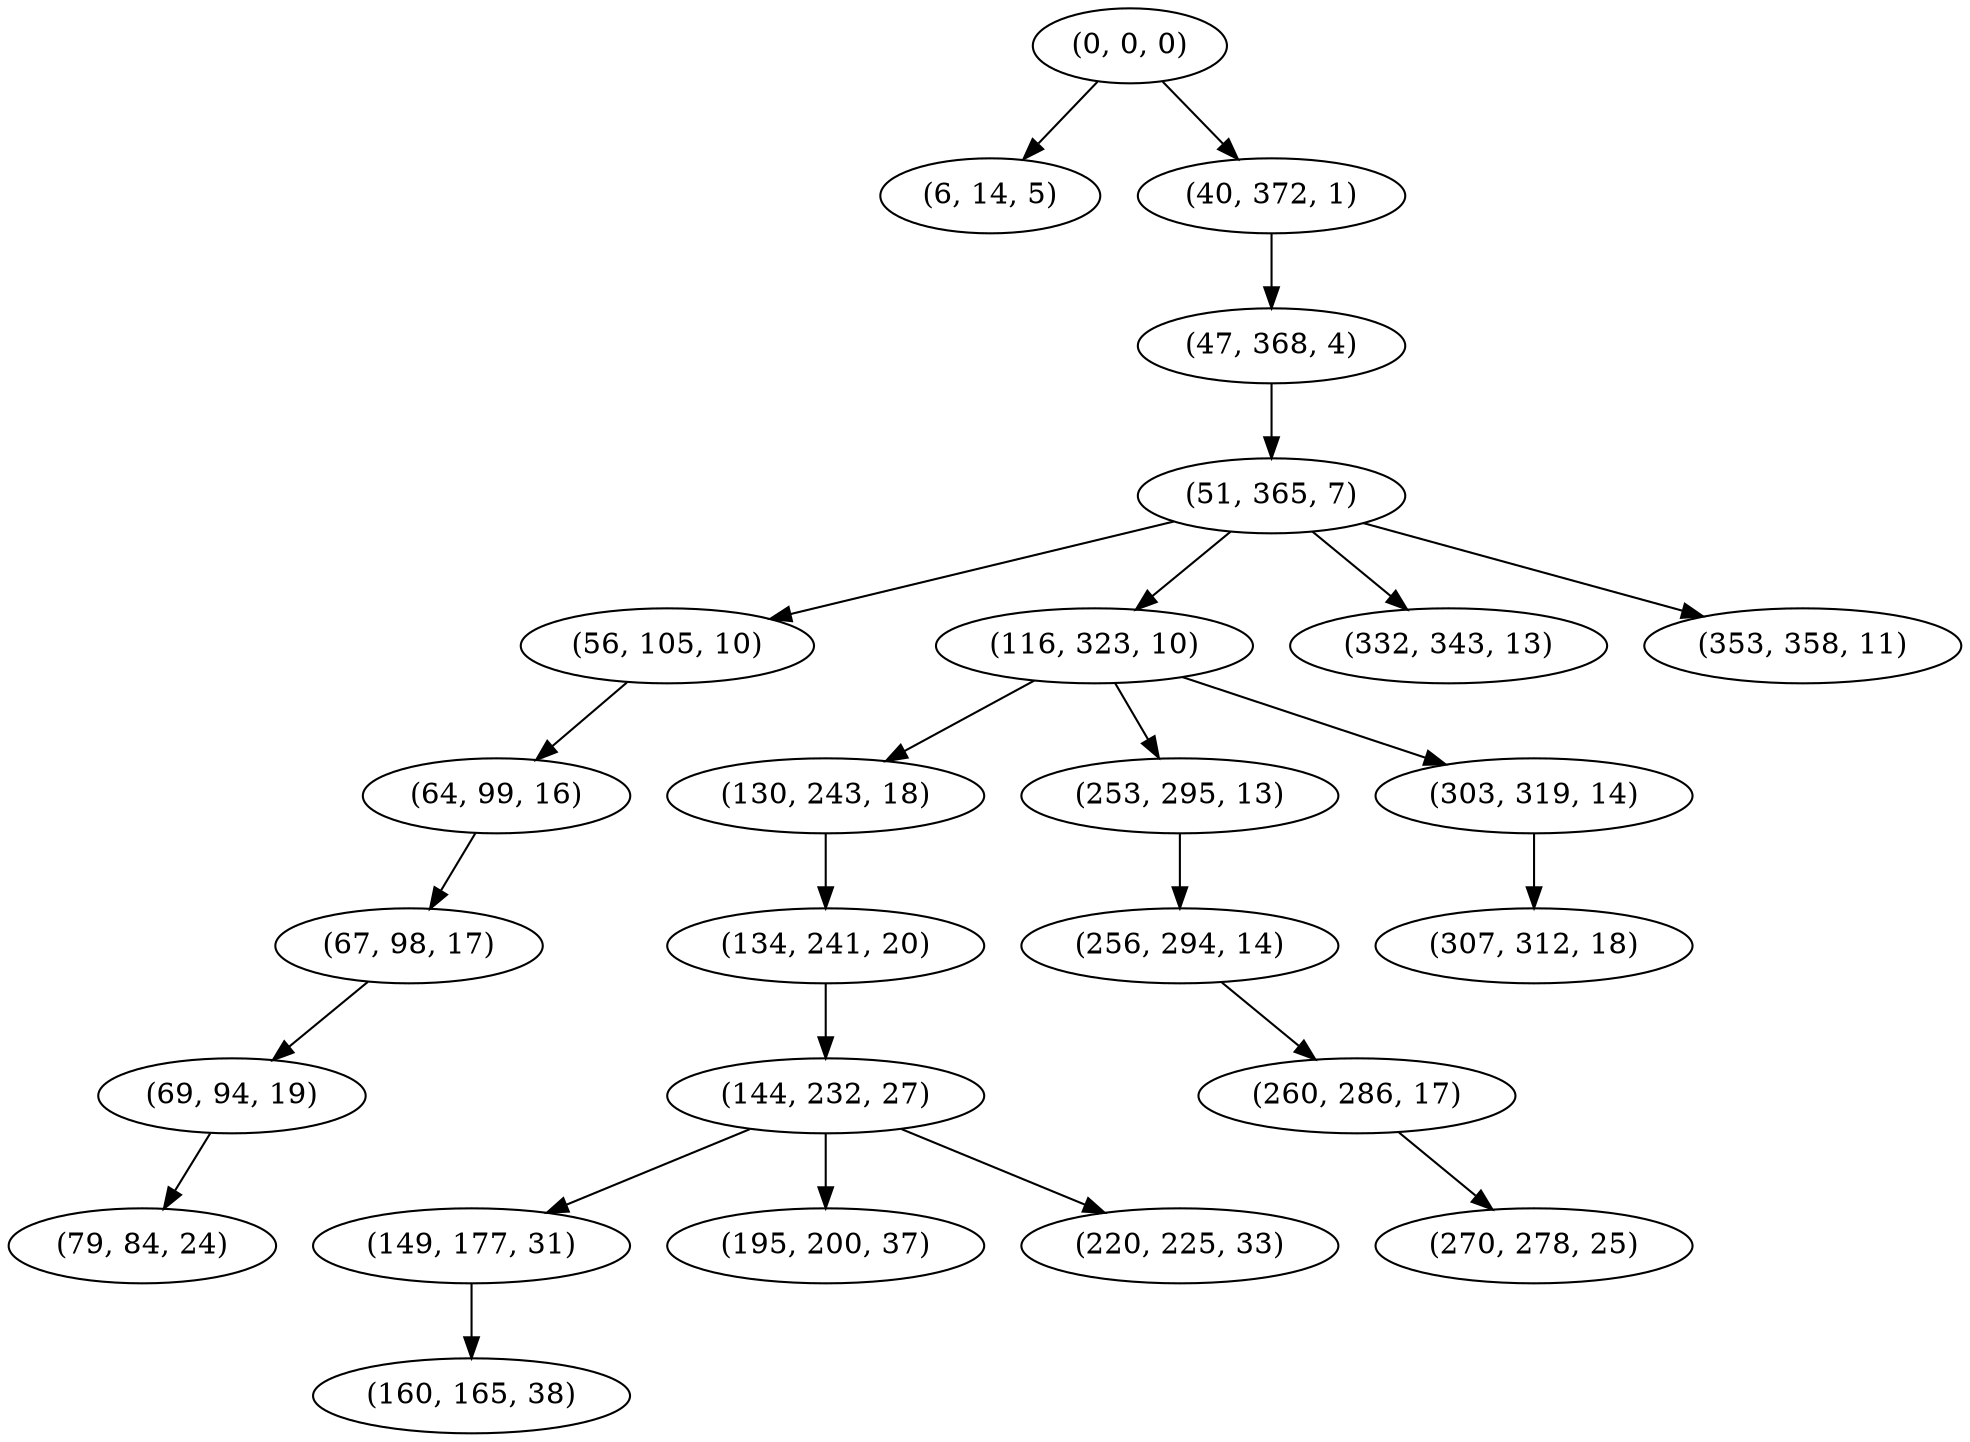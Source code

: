 digraph tree {
    "(0, 0, 0)";
    "(6, 14, 5)";
    "(40, 372, 1)";
    "(47, 368, 4)";
    "(51, 365, 7)";
    "(56, 105, 10)";
    "(64, 99, 16)";
    "(67, 98, 17)";
    "(69, 94, 19)";
    "(79, 84, 24)";
    "(116, 323, 10)";
    "(130, 243, 18)";
    "(134, 241, 20)";
    "(144, 232, 27)";
    "(149, 177, 31)";
    "(160, 165, 38)";
    "(195, 200, 37)";
    "(220, 225, 33)";
    "(253, 295, 13)";
    "(256, 294, 14)";
    "(260, 286, 17)";
    "(270, 278, 25)";
    "(303, 319, 14)";
    "(307, 312, 18)";
    "(332, 343, 13)";
    "(353, 358, 11)";
    "(0, 0, 0)" -> "(6, 14, 5)";
    "(0, 0, 0)" -> "(40, 372, 1)";
    "(40, 372, 1)" -> "(47, 368, 4)";
    "(47, 368, 4)" -> "(51, 365, 7)";
    "(51, 365, 7)" -> "(56, 105, 10)";
    "(51, 365, 7)" -> "(116, 323, 10)";
    "(51, 365, 7)" -> "(332, 343, 13)";
    "(51, 365, 7)" -> "(353, 358, 11)";
    "(56, 105, 10)" -> "(64, 99, 16)";
    "(64, 99, 16)" -> "(67, 98, 17)";
    "(67, 98, 17)" -> "(69, 94, 19)";
    "(69, 94, 19)" -> "(79, 84, 24)";
    "(116, 323, 10)" -> "(130, 243, 18)";
    "(116, 323, 10)" -> "(253, 295, 13)";
    "(116, 323, 10)" -> "(303, 319, 14)";
    "(130, 243, 18)" -> "(134, 241, 20)";
    "(134, 241, 20)" -> "(144, 232, 27)";
    "(144, 232, 27)" -> "(149, 177, 31)";
    "(144, 232, 27)" -> "(195, 200, 37)";
    "(144, 232, 27)" -> "(220, 225, 33)";
    "(149, 177, 31)" -> "(160, 165, 38)";
    "(253, 295, 13)" -> "(256, 294, 14)";
    "(256, 294, 14)" -> "(260, 286, 17)";
    "(260, 286, 17)" -> "(270, 278, 25)";
    "(303, 319, 14)" -> "(307, 312, 18)";
}
